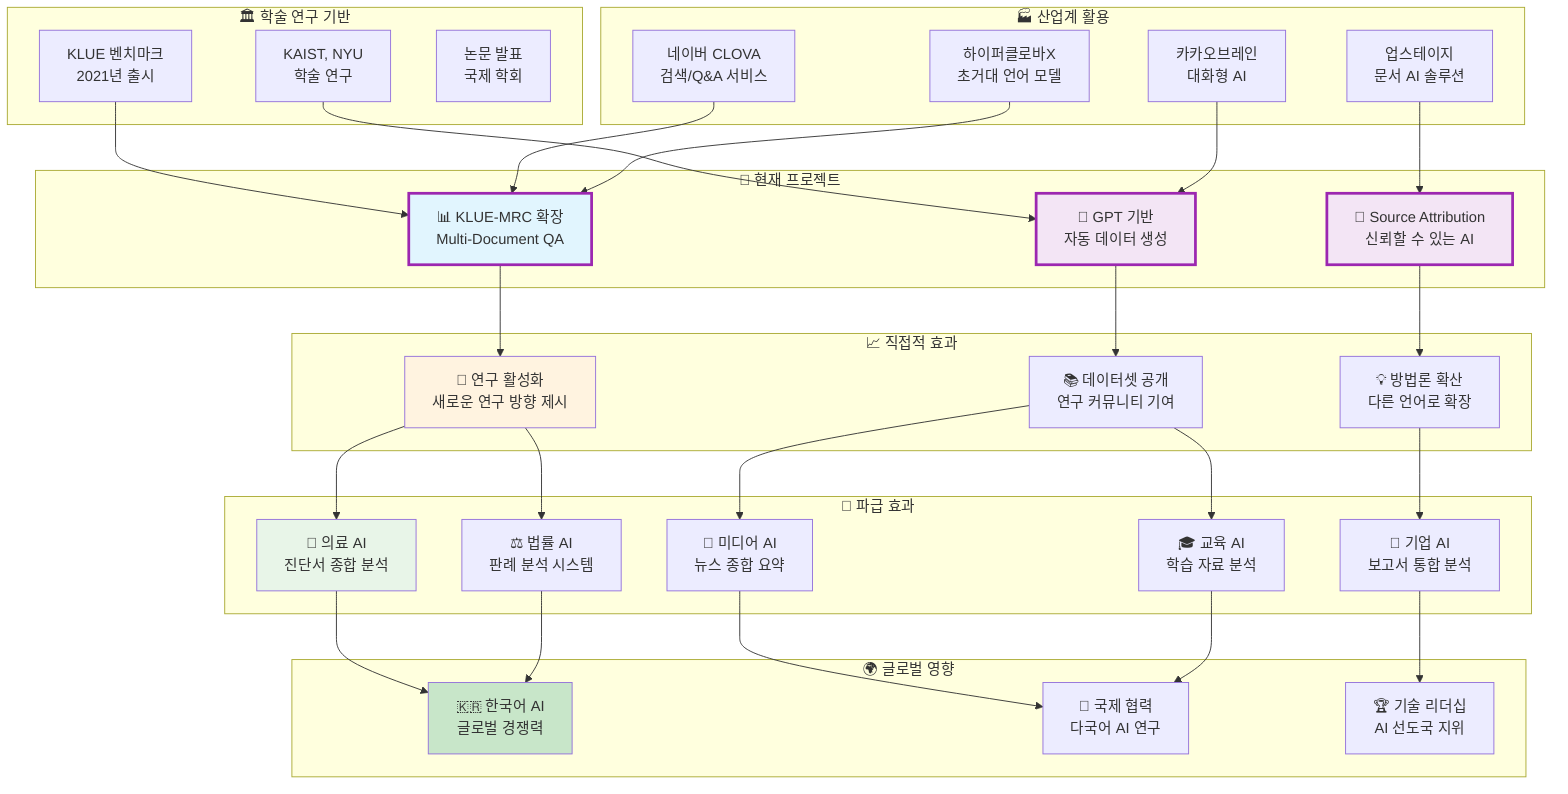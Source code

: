 graph TD
    subgraph "🏛️ 학술 연구 기반"
        A1[KLUE 벤치마크<br/>2021년 출시]
        A2[KAIST, NYU<br/>학술 연구]
        A3[논문 발표<br/>국제 학회]
    end
    
    subgraph "🏭 산업계 활용"
        B1[네이버 CLOVA<br/>검색/Q&A 서비스]
        B2[카카오브레인<br/>대화형 AI]
        B3[업스테이지<br/>문서 AI 솔루션]
        B4[하이퍼클로바X<br/>초거대 언어 모델]
    end
    
    subgraph "🎯 현재 프로젝트"
        C1[📊 KLUE-MRC 확장<br/>Multi-Document QA]
        C2[🤖 GPT 기반<br/>자동 데이터 생성]
        C3[🔗 Source Attribution<br/>신뢰할 수 있는 AI]
    end
    
    subgraph "📈 직접적 효과"
        D1[🔬 연구 활성화<br/>새로운 연구 방향 제시]
        D2[📚 데이터셋 공개<br/>연구 커뮤니티 기여]
        D3[💡 방법론 확산<br/>다른 언어로 확장]
    end
    
    subgraph "🌊 파급 효과"
        E1[🏥 의료 AI<br/>진단서 종합 분석]
        E2[⚖️ 법률 AI<br/>판례 분석 시스템]
        E3[📰 미디어 AI<br/>뉴스 종합 요약]
        E4[🎓 교육 AI<br/>학습 자료 분석]
        E5[💼 기업 AI<br/>보고서 통합 분석]
    end
    
    subgraph "🌍 글로벌 영향"
        F1[🇰🇷 한국어 AI<br/>글로벌 경쟁력]
        F2[🤝 국제 협력<br/>다국어 AI 연구]
        F3[🏆 기술 리더십<br/>AI 선도국 지위]
    end
    
    A1 --> C1
    A2 --> C2
    B1 --> C1
    B2 --> C2
    B3 --> C3
    B4 --> C1
    
    C1 --> D1
    C2 --> D2
    C3 --> D3
    
    D1 --> E1
    D1 --> E2
    D2 --> E3
    D2 --> E4
    D3 --> E5
    
    E1 --> F1
    E2 --> F1
    E3 --> F2
    E4 --> F2
    E5 --> F3
    
    style C1 fill:#e1f5fe
    style C2 fill:#f3e5f5
    style D1 fill:#fff3e0
    style E1 fill:#e8f5e8
    style F1 fill:#c8e6c9
    
    classDef project fill:#f3e5f5,stroke:#9c27b0,stroke-width:3px
    class C1,C2,C3 project